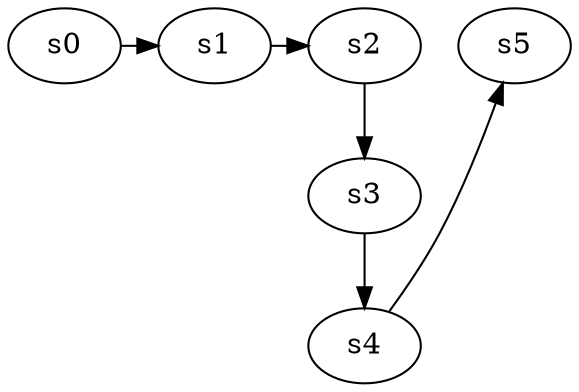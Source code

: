 digraph game_0077_chain_6 {
    s0 [name="s0", player=0];
    s1 [name="s1", player=1, target=1];
    s2 [name="s2", player=0, target=1];
    s3 [name="s3", player=1];
    s4 [name="s4", player=0];
    s5 [name="s5", player=1, target=1];

    s0 -> s1 [constraint="time % 3 == 1"];
    s1 -> s2 [constraint="time == 0 || time == 1 || time == 9 || time == 15"];
    s2 -> s3;
    s3 -> s4;
    s4 -> s5 [constraint="time % 3 == 0"];
}
